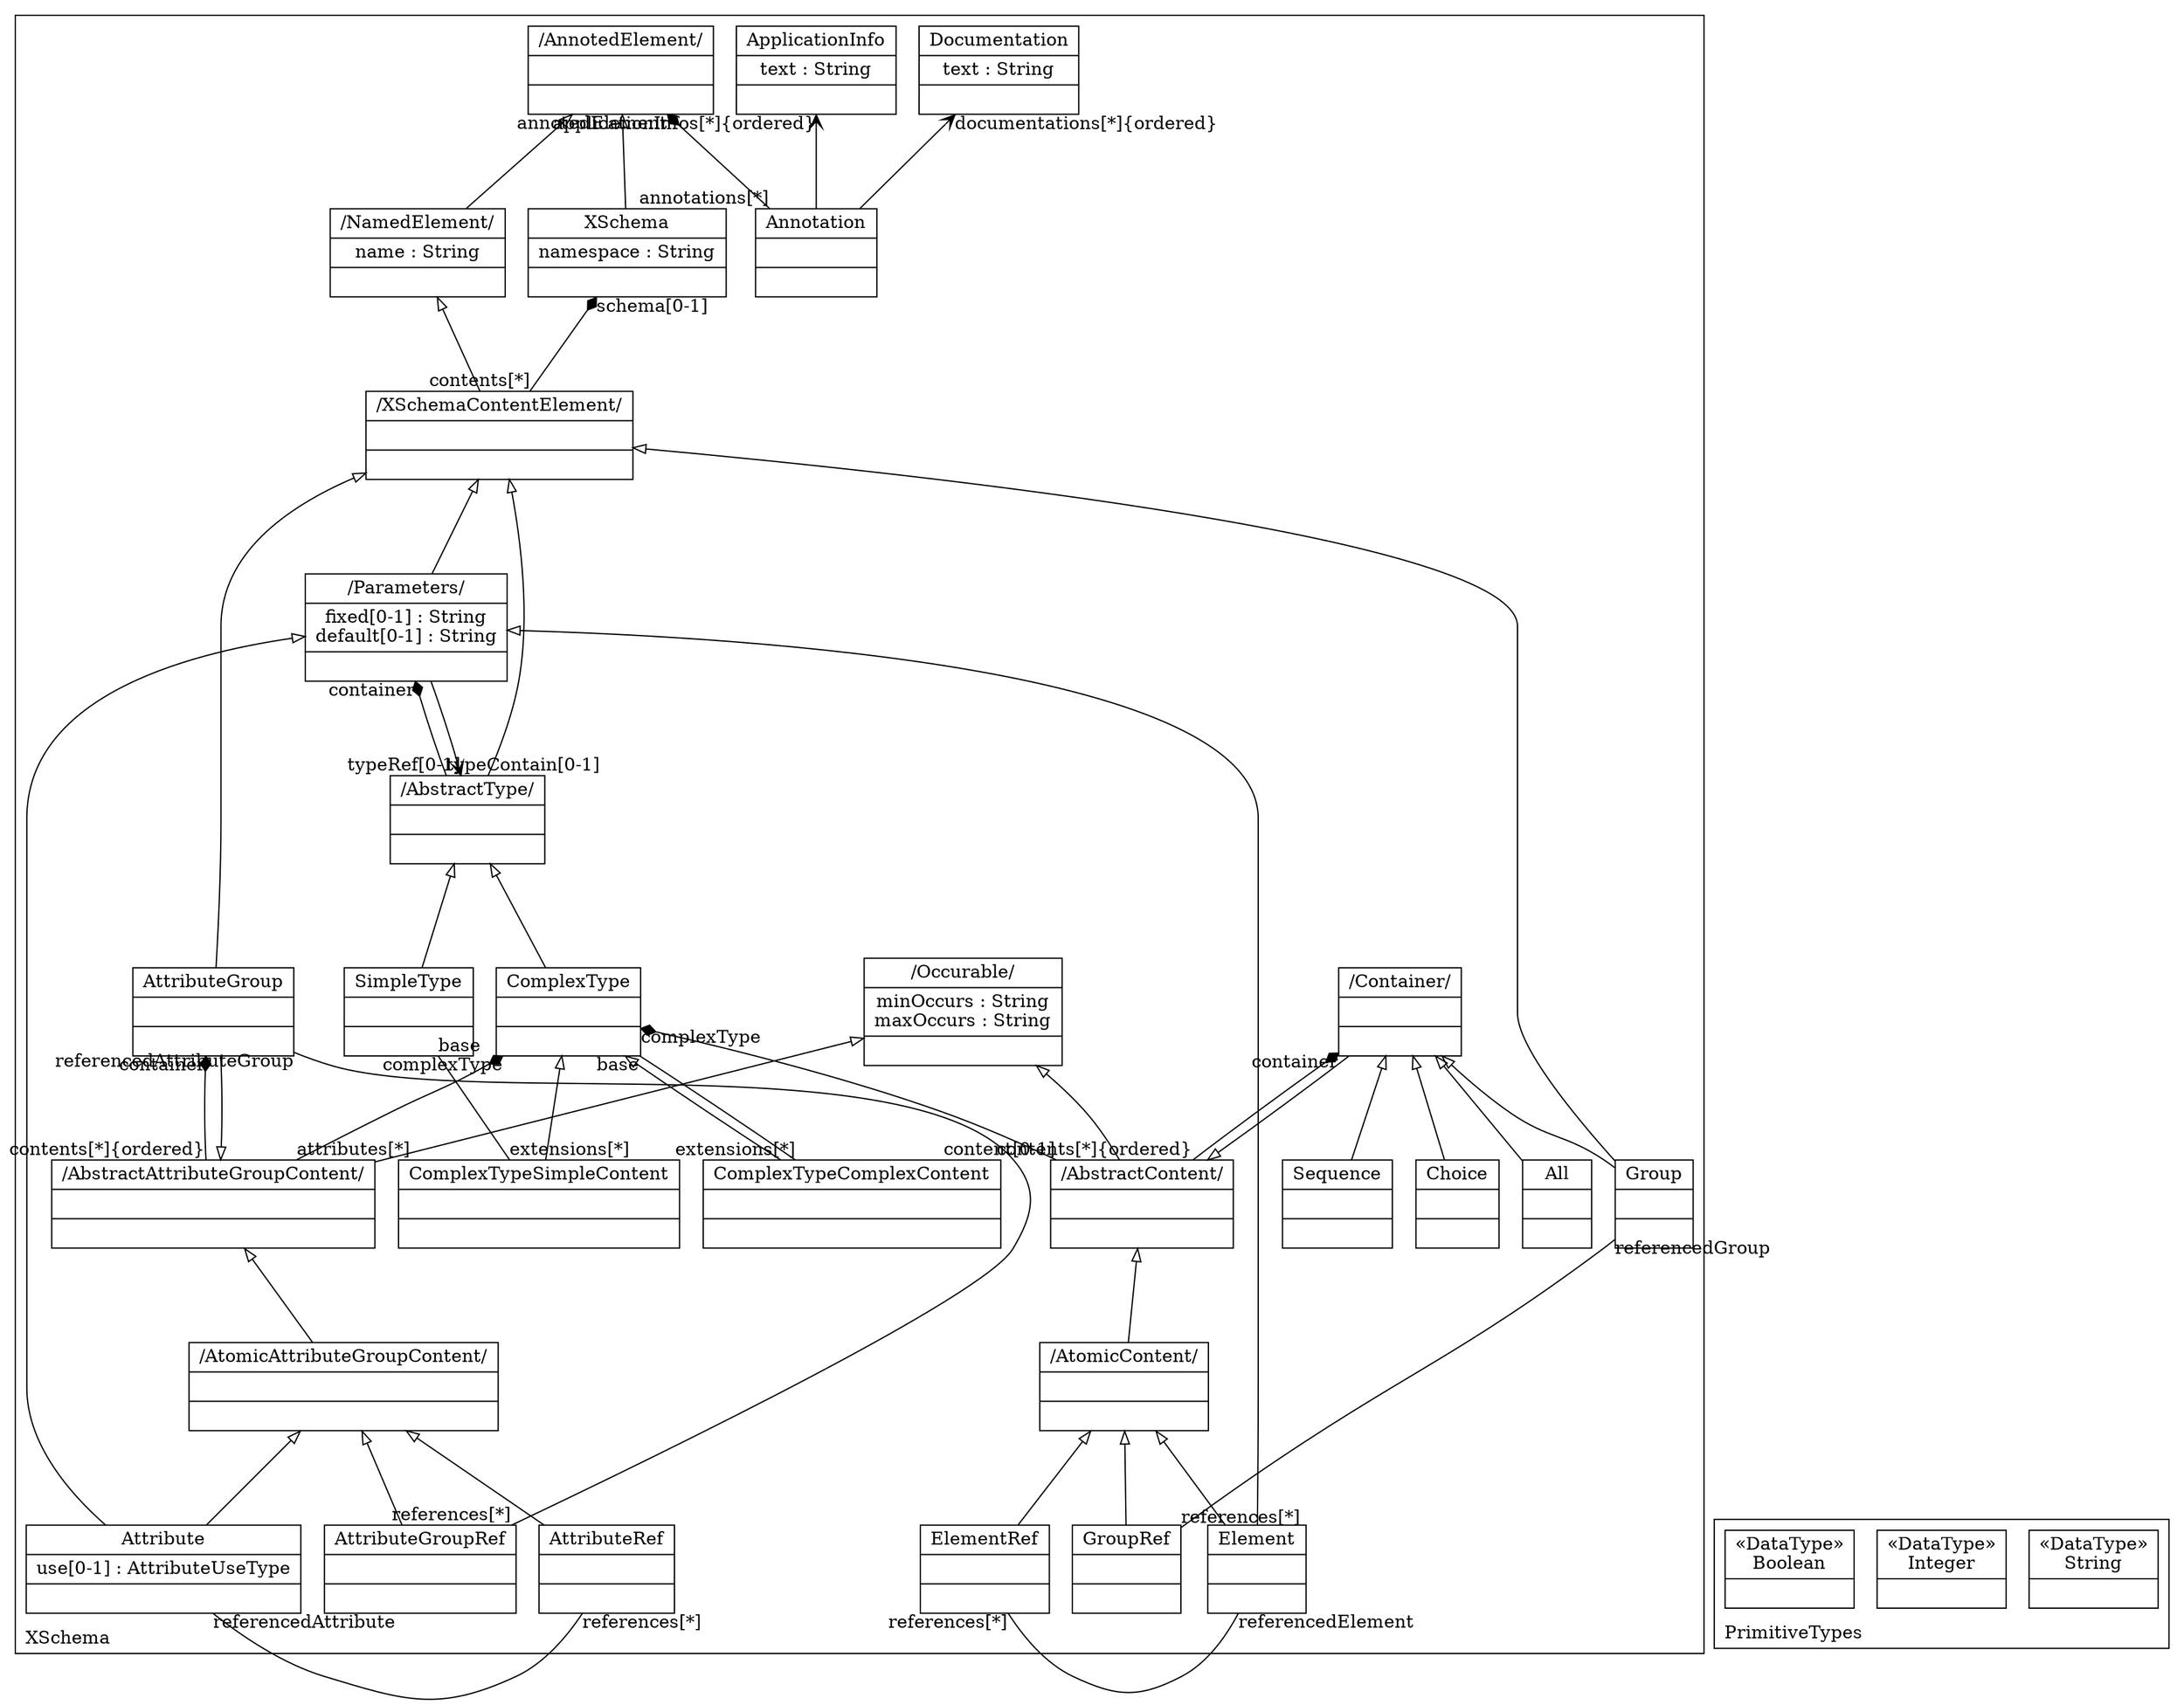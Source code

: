 digraph "KM3 Model in DOT" {
graph[rankdir=BT,labeljust=l,labelloc=t,nodeSep=0.75,compound=true];
 subgraph "cluster_XSchema"{
labelloc=t
color=black
label=XSchema
 node[shape=record];
AnnotedElement[label="{/AnnotedElement/| | }"]
;
 node[shape=record];
Annotation[label="{Annotation| | }"]
 Annotation->Documentation[arrowhead=vee,arrowtail=diamond,headlabel="documentations[*]{ordered}",group=Documentation,minlen=2,constraint=true,]
 Annotation->ApplicationInfo[arrowhead=vee,arrowtail=diamond,headlabel="applicationInfos[*]{ordered}",group=ApplicationInfo,minlen=2,constraint=true,]
 Annotation->AnnotedElement[arrowhead=diamond,arrowtail=none,headlabel="annotedElement",taillabel="annotations[*]",group=AnnotedElement,minlen=2,constraint=true,]
;
 node[shape=record];
Documentation[label="{Documentation|text : String| }"]
;
 node[shape=record];
ApplicationInfo[label="{ApplicationInfo|text : String| }"]
;
 node[shape=record];
NamedElement[label="{/NamedElement/|name : String| }"]
 NamedElement->AnnotedElement[arrowhead=onormal,group=AnnotedElement,minlen=2,constraint=true,]
;
 node[shape=record];
XSchema[label="{XSchema|namespace : String| }"]
 XSchema->AnnotedElement[arrowhead=onormal,group=AnnotedElement,minlen=2,constraint=true,]
;
 node[shape=record];
XSchemaContentElement[label="{/XSchemaContentElement/| | }"]
 XSchemaContentElement->XSchema[arrowhead=diamond,arrowtail=none,headlabel="schema[0-1]",taillabel="contents[*]",group=XSchema,minlen=2,constraint=true,]
 XSchemaContentElement->NamedElement[arrowhead=onormal,group=NamedElement,minlen=2,constraint=true,]
;
 node[shape=record];
Parameters[label="{/Parameters/|fixed[0-1] : String\ndefault[0-1] : String| }"]
 Parameters->AbstractType[arrowhead=vee,arrowtail=none,headlabel="typeRef[0-1]",group=AbstractType,minlen=2,constraint=false,]
 Parameters->XSchemaContentElement[arrowhead=onormal,group=XSchemaContentElement,minlen=2,constraint=true,]
;
 node[shape=record];
Element[label="{Element| | }"]
 Element->ElementRef[arrowhead=none,arrowtail=none,headlabel="references[*]",taillabel="referencedElement",group=ElementRef,minlen=2,constraint=false,]
 Element->Parameters[arrowhead=onormal,group=Parameters,minlen=2,constraint=true,]
 Element->AtomicContent[arrowhead=onormal,group=AtomicContent,minlen=2,constraint=true,]
;
 node[shape=record];
Occurable[label="{/Occurable/|minOccurs : String\nmaxOccurs : String| }"]
;
 node[shape=record];
AbstractContent[label="{/AbstractContent/| | }"]
 AbstractContent->Container[arrowhead=diamond,arrowtail=none,headlabel="container",taillabel="contents[*]{ordered}",group=Container,minlen=2,constraint=true,]
 AbstractContent->ComplexType[arrowhead=diamond,arrowtail=none,headlabel="complexType",taillabel="content[0-1]",group=ComplexType,minlen=2,constraint=true,]
 AbstractContent->Occurable[arrowhead=onormal,group=Occurable,minlen=2,constraint=true,]
;
 node[shape=record];
Container[label="{/Container/| | }"]
 Container->AbstractContent[arrowhead=onormal,group=AbstractContent,minlen=2,constraint=true,]
;
 node[shape=record];
AtomicContent[label="{/AtomicContent/| | }"]
 AtomicContent->AbstractContent[arrowhead=onormal,group=AbstractContent,minlen=2,constraint=true,]
;
 node[shape=record];
ElementRef[label="{ElementRef| | }"]
 ElementRef->AtomicContent[arrowhead=onormal,group=AtomicContent,minlen=2,constraint=true,]
;
 node[shape=record];
GroupRef[label="{GroupRef| | }"]
 GroupRef->AtomicContent[arrowhead=onormal,group=AtomicContent,minlen=2,constraint=true,]
;
 node[shape=record];
All[label="{All| | }"]
 All->Container[arrowhead=onormal,group=Container,minlen=2,constraint=true,]
;
 node[shape=record];
Group[label="{Group| | }"]
 Group->GroupRef[arrowhead=none,arrowtail=none,headlabel="references[*]",taillabel="referencedGroup",group=GroupRef,minlen=2,constraint=false,]
 Group->XSchemaContentElement[arrowhead=onormal,group=XSchemaContentElement,minlen=2,constraint=true,]
 Group->Container[arrowhead=onormal,group=Container,minlen=2,constraint=true,]
;
 node[shape=record];
Choice[label="{Choice| | }"]
 Choice->Container[arrowhead=onormal,group=Container,minlen=2,constraint=true,]
;
 node[shape=record];
Sequence[label="{Sequence| | }"]
 Sequence->Container[arrowhead=onormal,group=Container,minlen=2,constraint=true,]
;
 node[shape=record];
AbstractAttributeGroupContent[label="{/AbstractAttributeGroupContent/| | }"]
 AbstractAttributeGroupContent->AttributeGroup[arrowhead=diamond,arrowtail=none,headlabel="container",taillabel="contents[*]{ordered}",group=AttributeGroup,minlen=2,constraint=true,]
 AbstractAttributeGroupContent->ComplexType[arrowhead=diamond,arrowtail=none,headlabel="complexType",taillabel="attributes[*]",group=ComplexType,minlen=2,constraint=true,]
 AbstractAttributeGroupContent->Occurable[arrowhead=onormal,group=Occurable,minlen=2,constraint=true,]
;
 node[shape=record];
AttributeGroup[label="{AttributeGroup| | }"]
 AttributeGroup->AttributeGroupRef[arrowhead=none,arrowtail=none,headlabel="references[*]",taillabel="referencedAttributeGroup",group=AttributeGroupRef,minlen=2,constraint=false,]
 AttributeGroup->AbstractAttributeGroupContent[arrowhead=onormal,group=AbstractAttributeGroupContent,minlen=2,constraint=true,]
 AttributeGroup->XSchemaContentElement[arrowhead=onormal,group=XSchemaContentElement,minlen=2,constraint=true,]
;
 node[shape=record];
AttributeGroupRef[label="{AttributeGroupRef| | }"]
 AttributeGroupRef->AtomicAttributeGroupContent[arrowhead=onormal,group=AtomicAttributeGroupContent,minlen=2,constraint=true,]
;
 node[shape=record];
AtomicAttributeGroupContent[label="{/AtomicAttributeGroupContent/| | }"]
 AtomicAttributeGroupContent->AbstractAttributeGroupContent[arrowhead=onormal,group=AbstractAttributeGroupContent,minlen=2,constraint=true,]
;
 node[shape=record];
Attribute[label="{Attribute|use[0-1] : AttributeUseType| }"]
 Attribute->AttributeRef[arrowhead=none,arrowtail=none,headlabel="references[*]",taillabel="referencedAttribute",group=AttributeRef,minlen=2,constraint=false,]
 Attribute->Parameters[arrowhead=onormal,group=Parameters,minlen=2,constraint=true,]
 Attribute->AtomicAttributeGroupContent[arrowhead=onormal,group=AtomicAttributeGroupContent,minlen=2,constraint=true,]
;
 node[shape=record];
AttributeRef[label="{AttributeRef| | }"]
 AttributeRef->AtomicAttributeGroupContent[arrowhead=onormal,group=AtomicAttributeGroupContent,minlen=2,constraint=true,]
;
 node[shape=record];
AbstractType[label="{/AbstractType/| | }"]
 AbstractType->Parameters[arrowhead=diamond,arrowtail=none,headlabel="container",taillabel="typeContain[0-1]",group=Parameters,minlen=2,constraint=true,]
 AbstractType->XSchemaContentElement[arrowhead=onormal,group=XSchemaContentElement,minlen=2,constraint=true,]
;
 node[shape=record];
SimpleType[label="{SimpleType| | }"]
 SimpleType->ComplexTypeSimpleContent[arrowhead=none,arrowtail=none,headlabel="extensions[*]",taillabel="base",group=ComplexTypeSimpleContent,minlen=2,constraint=false,]
 SimpleType->AbstractType[arrowhead=onormal,group=AbstractType,minlen=2,constraint=true,]
;
 node[shape=record];
ComplexType[label="{ComplexType| | }"]
 ComplexType->ComplexTypeComplexContent[arrowhead=none,arrowtail=none,headlabel="extensions[*]",taillabel="base",group=ComplexTypeComplexContent,minlen=2,constraint=false,]
 ComplexType->AbstractType[arrowhead=onormal,group=AbstractType,minlen=2,constraint=true,]
;
 node[shape=record];
ComplexTypeSimpleContent[label="{ComplexTypeSimpleContent| | }"]
 ComplexTypeSimpleContent->ComplexType[arrowhead=onormal,group=ComplexType,minlen=2,constraint=true,]
;
 node[shape=record];
ComplexTypeComplexContent[label="{ComplexTypeComplexContent| | }"]
 ComplexTypeComplexContent->ComplexType[arrowhead=onormal,group=ComplexType,minlen=2,constraint=true,]
;

} subgraph "cluster_PrimitiveTypes"{
labelloc=t
color=black
label=PrimitiveTypes
 node[shape=record];
String[label="{&#171;DataType&#187;\nString|}"]
;
 node[shape=record];
Integer[label="{&#171;DataType&#187;\nInteger|}"]
;
 node[shape=record];
Boolean[label="{&#171;DataType&#187;\nBoolean|}"]
;

}
}